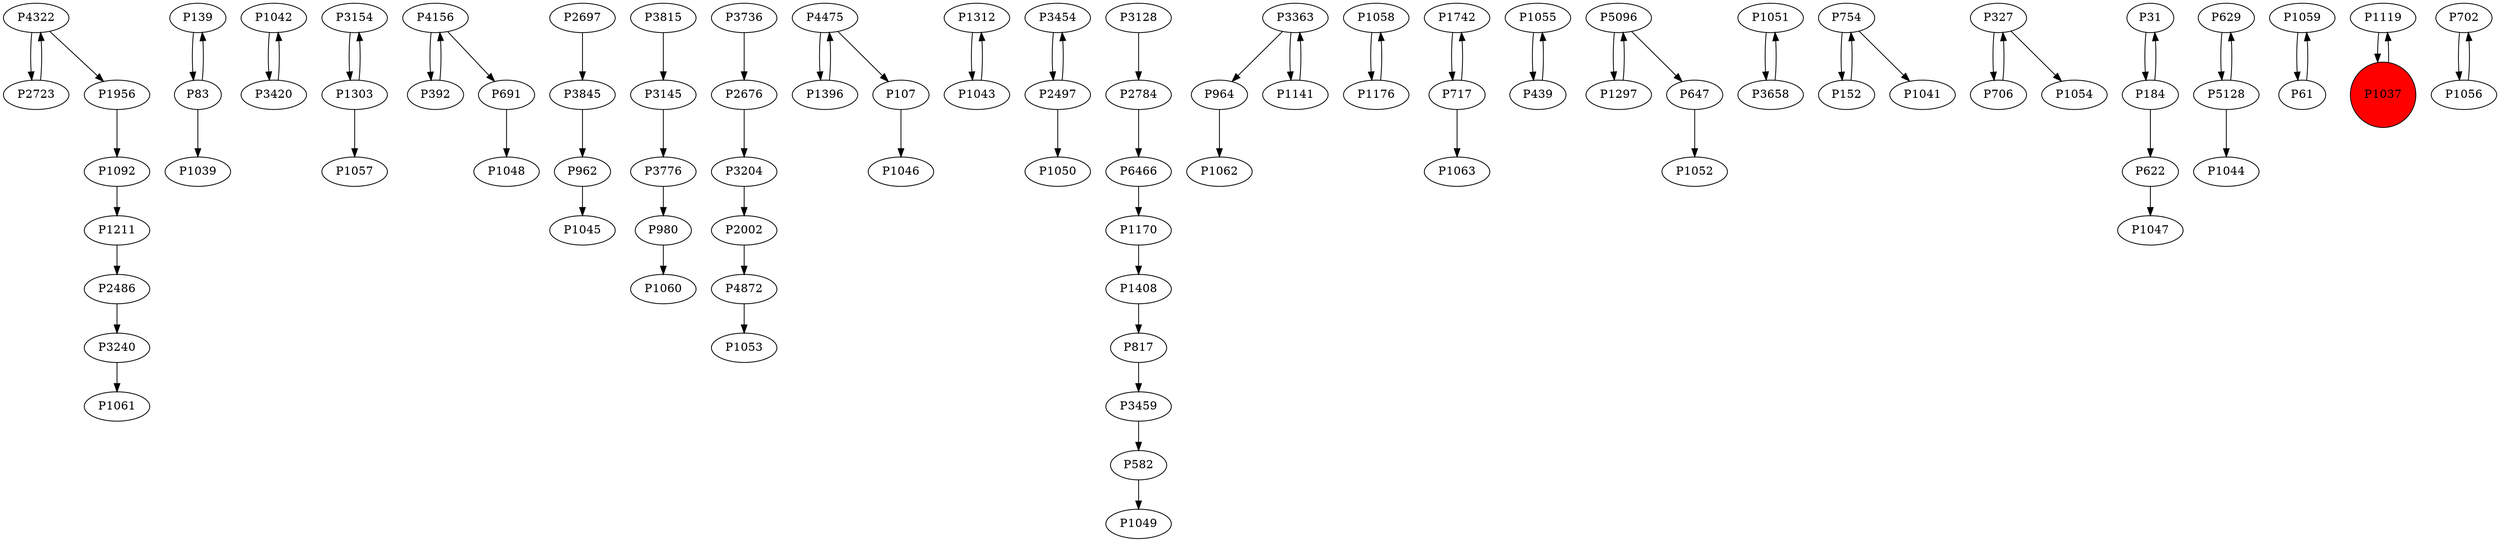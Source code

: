 digraph {
	P4322 -> P2723
	P139 -> P83
	P1211 -> P2486
	P1042 -> P3420
	P3154 -> P1303
	P4156 -> P392
	P4156 -> P691
	P3845 -> P962
	P4322 -> P1956
	P3815 -> P3145
	P4872 -> P1053
	P107 -> P1046
	P962 -> P1045
	P1312 -> P1043
	P3454 -> P2497
	P1408 -> P817
	P582 -> P1049
	P964 -> P1062
	P3736 -> P2676
	P3240 -> P1061
	P1058 -> P1176
	P1396 -> P4475
	P3145 -> P3776
	P2002 -> P4872
	P1303 -> P1057
	P1742 -> P717
	P1055 -> P439
	P5096 -> P1297
	P1051 -> P3658
	P83 -> P1039
	P439 -> P1055
	P754 -> P152
	P327 -> P706
	P83 -> P139
	P31 -> P184
	P629 -> P5128
	P3420 -> P1042
	P1059 -> P61
	P2676 -> P3204
	P2784 -> P6466
	P3128 -> P2784
	P5128 -> P1044
	P754 -> P1041
	P817 -> P3459
	P1119 -> P1037
	P184 -> P31
	P717 -> P1063
	P706 -> P327
	P2497 -> P3454
	P2723 -> P4322
	P1170 -> P1408
	P184 -> P622
	P702 -> P1056
	P327 -> P1054
	P2497 -> P1050
	P3776 -> P980
	P6466 -> P1170
	P980 -> P1060
	P1176 -> P1058
	P5128 -> P629
	P61 -> P1059
	P3363 -> P964
	P3204 -> P2002
	P2697 -> P3845
	P1141 -> P3363
	P1037 -> P1119
	P1056 -> P702
	P691 -> P1048
	P3658 -> P1051
	P3459 -> P582
	P1043 -> P1312
	P2486 -> P3240
	P3363 -> P1141
	P152 -> P754
	P717 -> P1742
	P392 -> P4156
	P1956 -> P1092
	P4475 -> P107
	P622 -> P1047
	P1297 -> P5096
	P647 -> P1052
	P1092 -> P1211
	P4475 -> P1396
	P1303 -> P3154
	P5096 -> P647
	P1037 [shape=circle]
	P1037 [style=filled]
	P1037 [fillcolor=red]
}